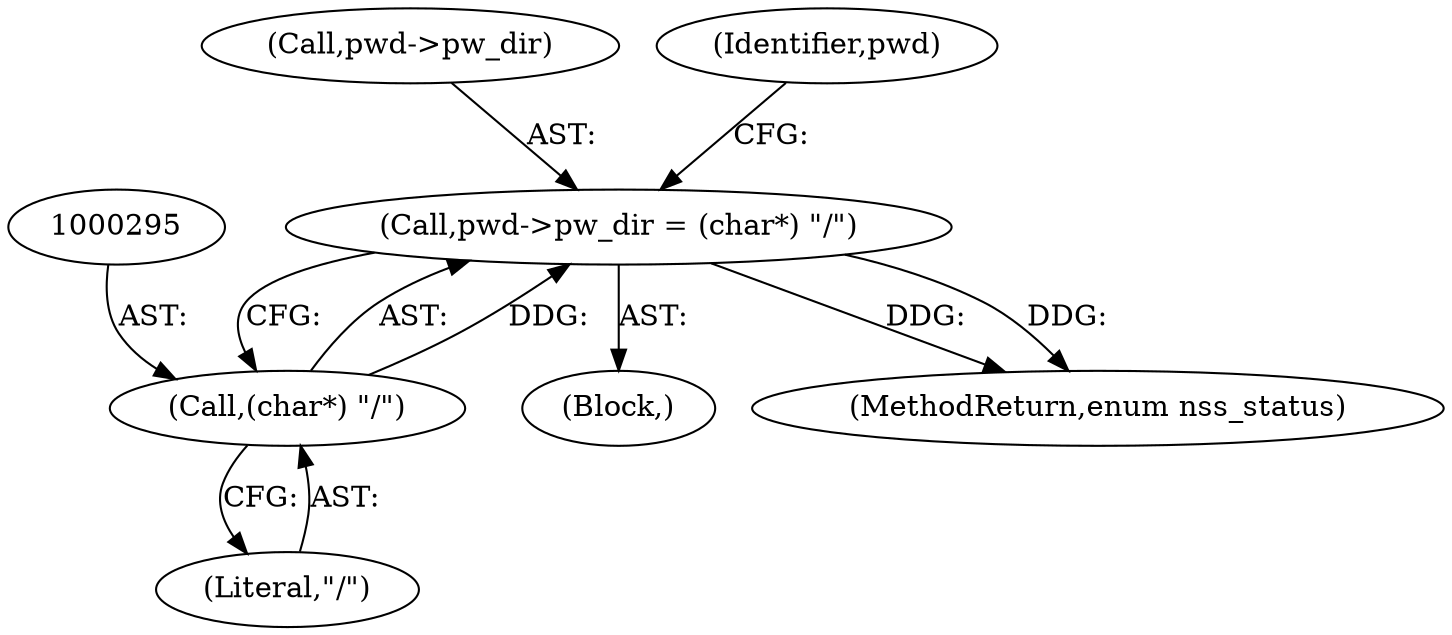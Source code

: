 digraph "0_systemd_cb31827d62066a04b02111df3052949fda4b6888_0@pointer" {
"1000290" [label="(Call,pwd->pw_dir = (char*) \"/\")"];
"1000294" [label="(Call,(char*) \"/\")"];
"1000109" [label="(Block,)"];
"1000296" [label="(Literal,\"/\")"];
"1000291" [label="(Call,pwd->pw_dir)"];
"1000290" [label="(Call,pwd->pw_dir = (char*) \"/\")"];
"1000325" [label="(MethodReturn,enum nss_status)"];
"1000294" [label="(Call,(char*) \"/\")"];
"1000299" [label="(Identifier,pwd)"];
"1000290" -> "1000109"  [label="AST: "];
"1000290" -> "1000294"  [label="CFG: "];
"1000291" -> "1000290"  [label="AST: "];
"1000294" -> "1000290"  [label="AST: "];
"1000299" -> "1000290"  [label="CFG: "];
"1000290" -> "1000325"  [label="DDG: "];
"1000290" -> "1000325"  [label="DDG: "];
"1000294" -> "1000290"  [label="DDG: "];
"1000294" -> "1000296"  [label="CFG: "];
"1000295" -> "1000294"  [label="AST: "];
"1000296" -> "1000294"  [label="AST: "];
}
